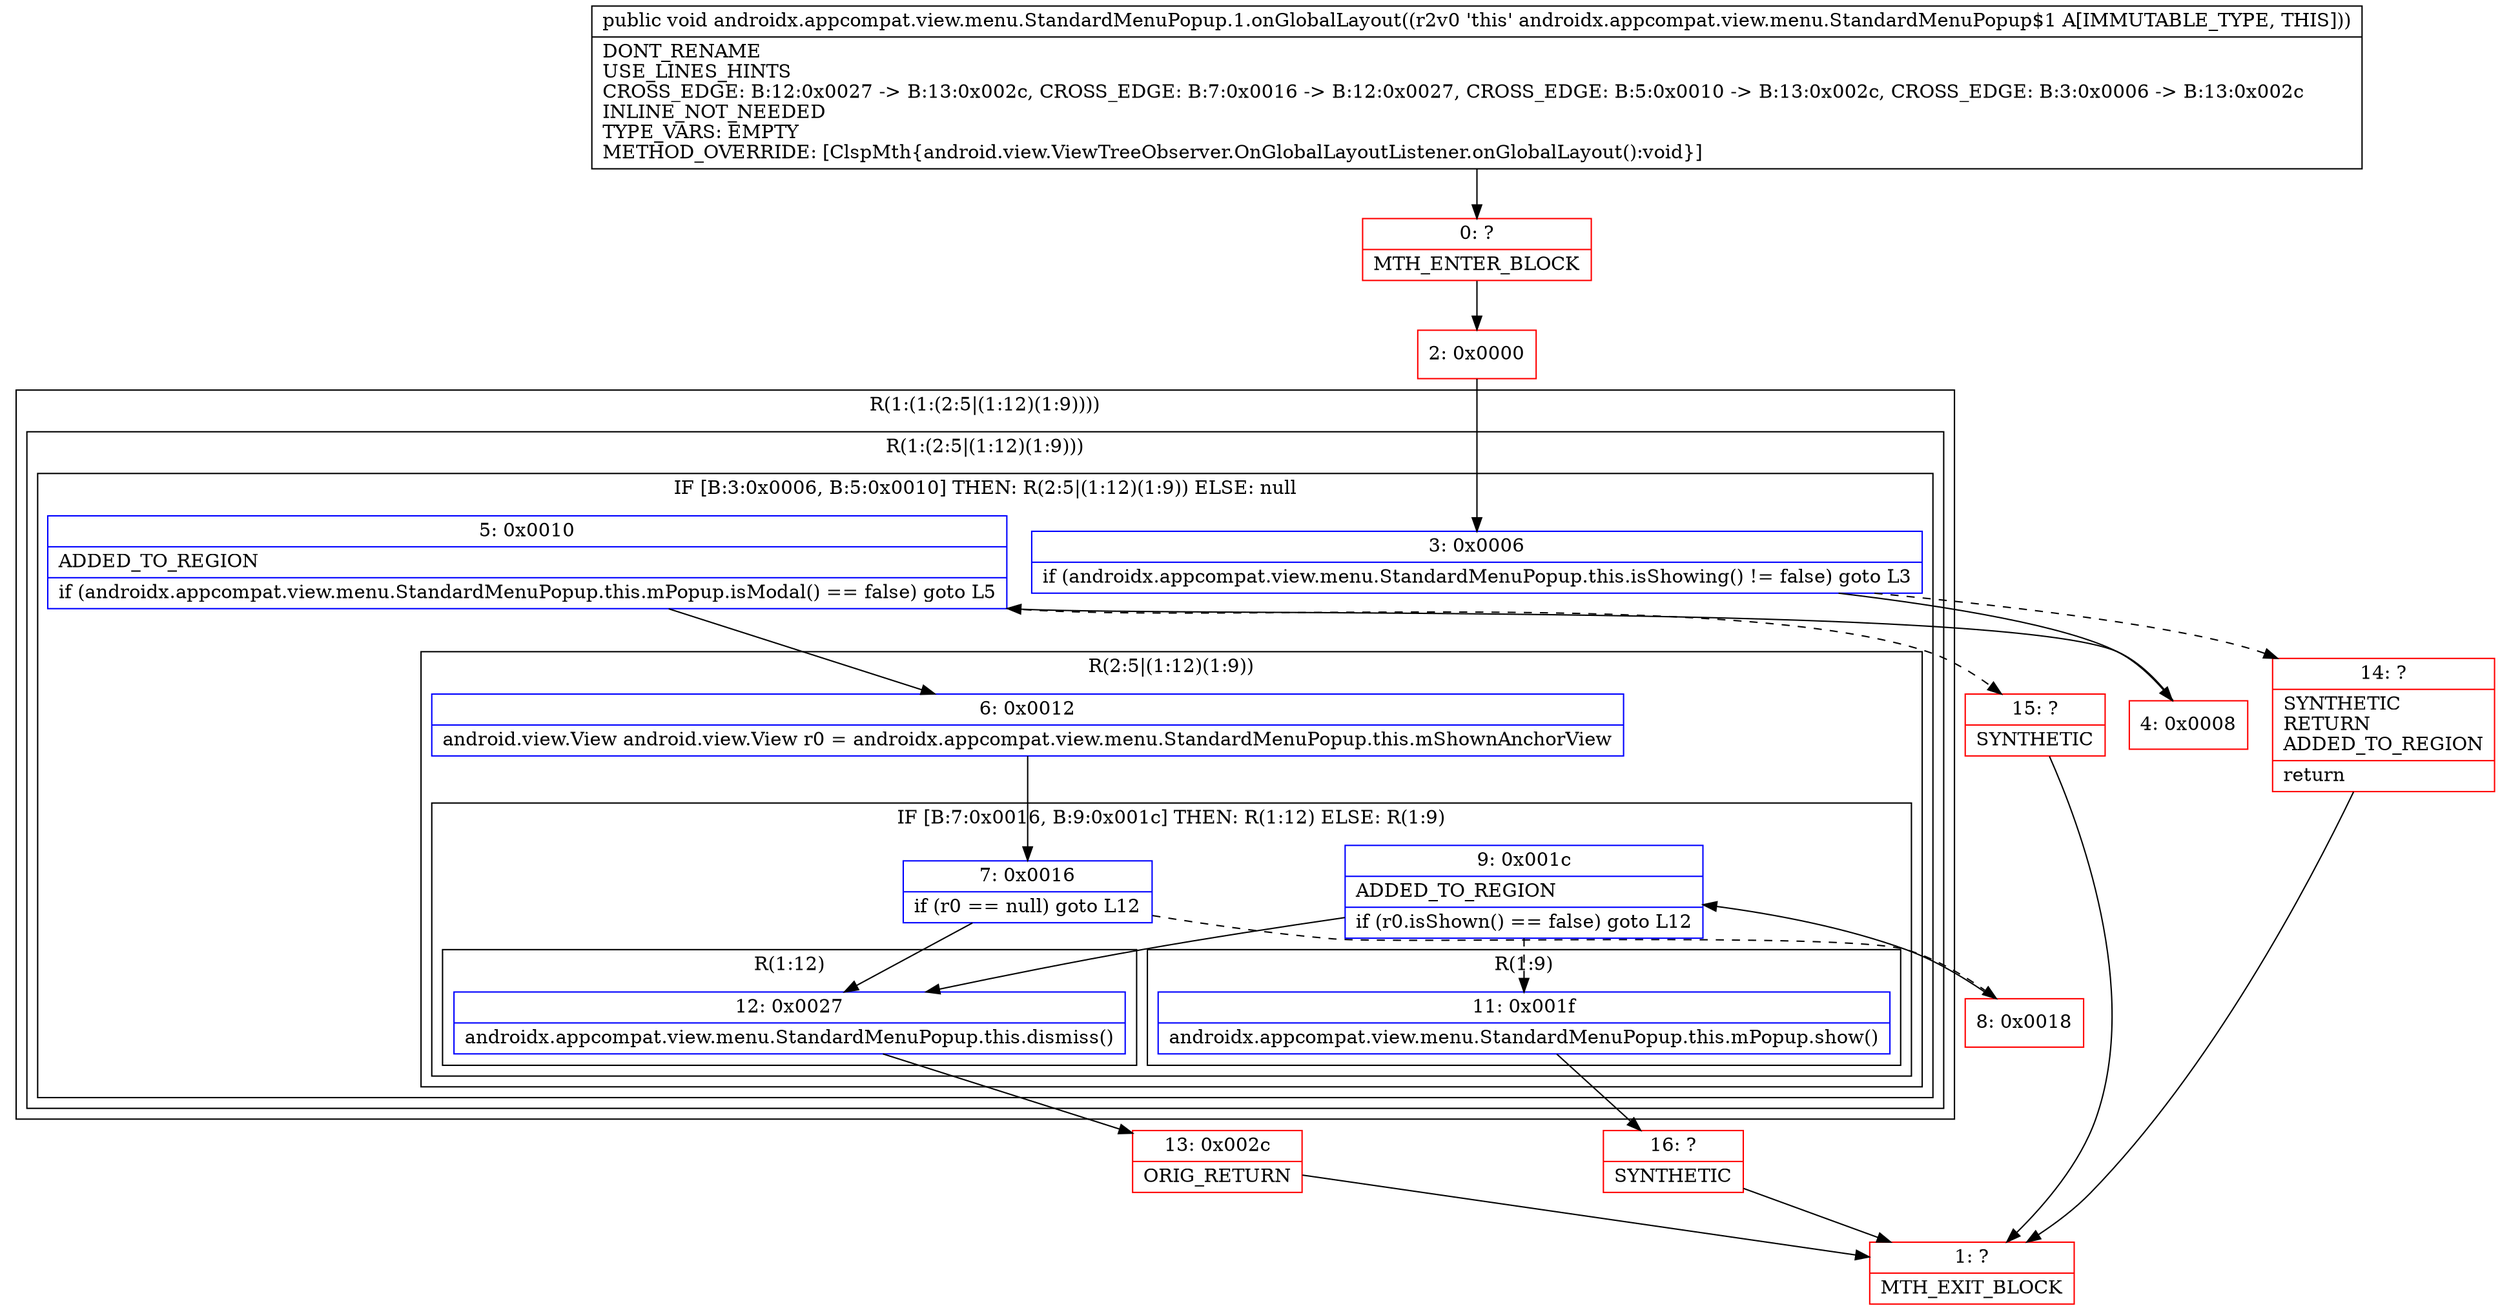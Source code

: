 digraph "CFG forandroidx.appcompat.view.menu.StandardMenuPopup.1.onGlobalLayout()V" {
subgraph cluster_Region_614196176 {
label = "R(1:(1:(2:5|(1:12)(1:9))))";
node [shape=record,color=blue];
subgraph cluster_Region_564555346 {
label = "R(1:(2:5|(1:12)(1:9)))";
node [shape=record,color=blue];
subgraph cluster_IfRegion_388464761 {
label = "IF [B:3:0x0006, B:5:0x0010] THEN: R(2:5|(1:12)(1:9)) ELSE: null";
node [shape=record,color=blue];
Node_3 [shape=record,label="{3\:\ 0x0006|if (androidx.appcompat.view.menu.StandardMenuPopup.this.isShowing() != false) goto L3\l}"];
Node_5 [shape=record,label="{5\:\ 0x0010|ADDED_TO_REGION\l|if (androidx.appcompat.view.menu.StandardMenuPopup.this.mPopup.isModal() == false) goto L5\l}"];
subgraph cluster_Region_896716156 {
label = "R(2:5|(1:12)(1:9))";
node [shape=record,color=blue];
Node_6 [shape=record,label="{6\:\ 0x0012|android.view.View android.view.View r0 = androidx.appcompat.view.menu.StandardMenuPopup.this.mShownAnchorView\l}"];
subgraph cluster_IfRegion_984945939 {
label = "IF [B:7:0x0016, B:9:0x001c] THEN: R(1:12) ELSE: R(1:9)";
node [shape=record,color=blue];
Node_7 [shape=record,label="{7\:\ 0x0016|if (r0 == null) goto L12\l}"];
Node_9 [shape=record,label="{9\:\ 0x001c|ADDED_TO_REGION\l|if (r0.isShown() == false) goto L12\l}"];
subgraph cluster_Region_370422461 {
label = "R(1:12)";
node [shape=record,color=blue];
Node_12 [shape=record,label="{12\:\ 0x0027|androidx.appcompat.view.menu.StandardMenuPopup.this.dismiss()\l}"];
}
subgraph cluster_Region_1835718348 {
label = "R(1:9)";
node [shape=record,color=blue];
Node_11 [shape=record,label="{11\:\ 0x001f|androidx.appcompat.view.menu.StandardMenuPopup.this.mPopup.show()\l}"];
}
}
}
}
}
}
Node_0 [shape=record,color=red,label="{0\:\ ?|MTH_ENTER_BLOCK\l}"];
Node_2 [shape=record,color=red,label="{2\:\ 0x0000}"];
Node_4 [shape=record,color=red,label="{4\:\ 0x0008}"];
Node_8 [shape=record,color=red,label="{8\:\ 0x0018}"];
Node_16 [shape=record,color=red,label="{16\:\ ?|SYNTHETIC\l}"];
Node_1 [shape=record,color=red,label="{1\:\ ?|MTH_EXIT_BLOCK\l}"];
Node_13 [shape=record,color=red,label="{13\:\ 0x002c|ORIG_RETURN\l}"];
Node_15 [shape=record,color=red,label="{15\:\ ?|SYNTHETIC\l}"];
Node_14 [shape=record,color=red,label="{14\:\ ?|SYNTHETIC\lRETURN\lADDED_TO_REGION\l|return\l}"];
MethodNode[shape=record,label="{public void androidx.appcompat.view.menu.StandardMenuPopup.1.onGlobalLayout((r2v0 'this' androidx.appcompat.view.menu.StandardMenuPopup$1 A[IMMUTABLE_TYPE, THIS]))  | DONT_RENAME\lUSE_LINES_HINTS\lCROSS_EDGE: B:12:0x0027 \-\> B:13:0x002c, CROSS_EDGE: B:7:0x0016 \-\> B:12:0x0027, CROSS_EDGE: B:5:0x0010 \-\> B:13:0x002c, CROSS_EDGE: B:3:0x0006 \-\> B:13:0x002c\lINLINE_NOT_NEEDED\lTYPE_VARS: EMPTY\lMETHOD_OVERRIDE: [ClspMth\{android.view.ViewTreeObserver.OnGlobalLayoutListener.onGlobalLayout():void\}]\l}"];
MethodNode -> Node_0;Node_3 -> Node_4;
Node_3 -> Node_14[style=dashed];
Node_5 -> Node_6;
Node_5 -> Node_15[style=dashed];
Node_6 -> Node_7;
Node_7 -> Node_8[style=dashed];
Node_7 -> Node_12;
Node_9 -> Node_11[style=dashed];
Node_9 -> Node_12;
Node_12 -> Node_13;
Node_11 -> Node_16;
Node_0 -> Node_2;
Node_2 -> Node_3;
Node_4 -> Node_5;
Node_8 -> Node_9;
Node_16 -> Node_1;
Node_13 -> Node_1;
Node_15 -> Node_1;
Node_14 -> Node_1;
}

